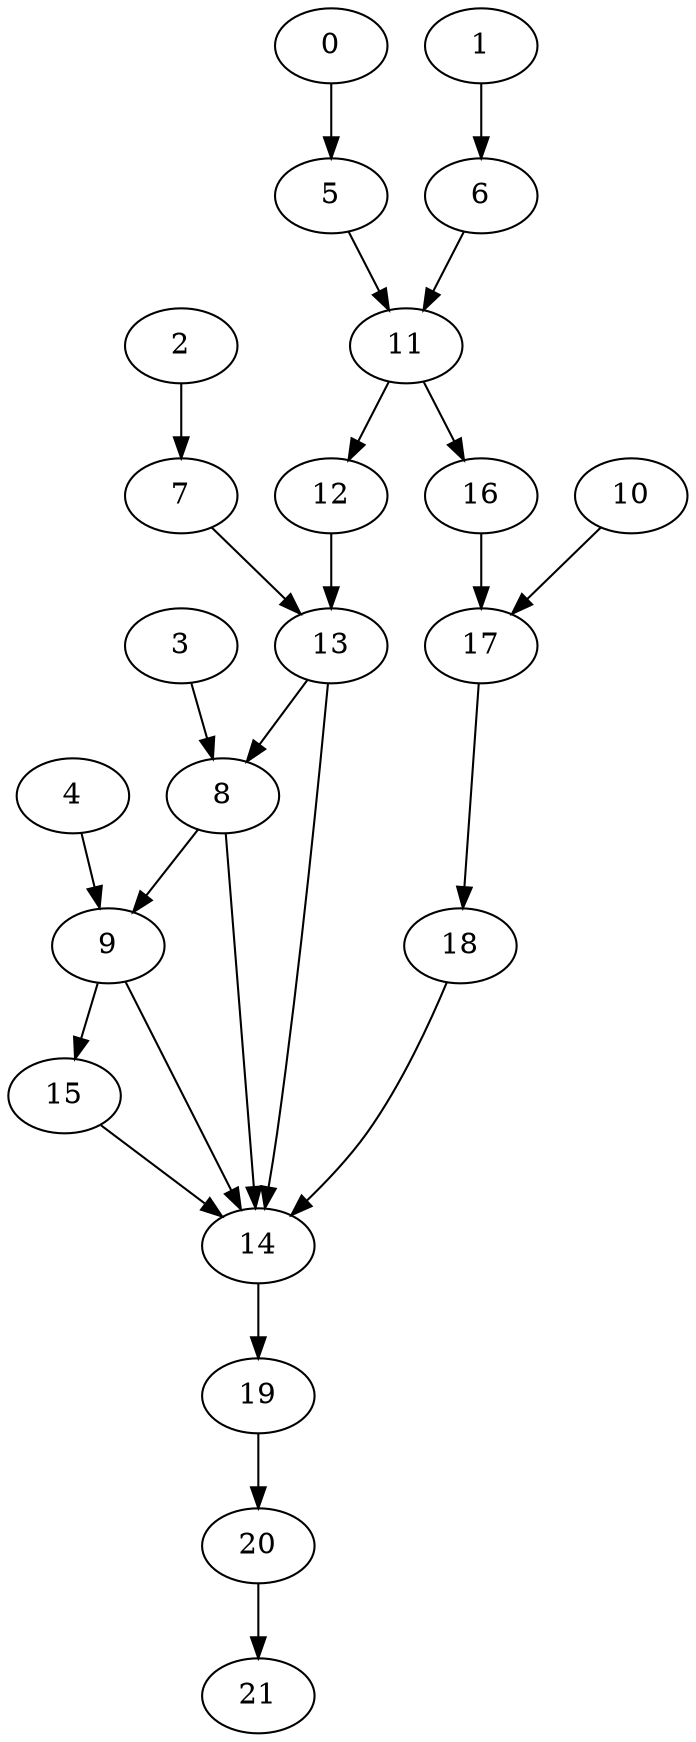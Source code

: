 strict digraph  {
0 [exec=4,period=100000,is_join=False];
1 [exec=5,period=100000,is_join=False];
2 [exec=2,period=120000,is_join=False];
3 [exec=4,period=60000,is_join=False];
4 [exec=7,period=100000,is_join=False];
5 [exec=3,is_join=False];
6 [exec=2,is_join=False];
7 [exec=6,is_join=False];
8 [exec=4,is_join=True];
9 [exec=7,is_join=True];
10 [exec=5,period=25000,is_join=False];
11 [exec=2,is_join=True];
12 [exec=5,is_join=False];
13 [exec=53,is_join=True];
14 [exec=6,period=60000,is_join=True];
15 [exec=3,is_join=False];
16 [exec=8,is_join=False];
17 [exec=71,is_join=True];
18 [exec=1,is_join=False];
19 [exec=4,is_join=False];
20 [exec=5,is_join=False];
21 [exec=4,is_join=False];
0 -> 5  [comm=134,is_update=False];
1 -> 6  [comm=155,is_update=False];
2 -> 7  [comm=173,is_update=False];
3 -> 8  [comm=9758,is_update=True];
4 -> 9  [comm=5129,is_update=True];
5 -> 11  [comm=95,is_update=False];
6 -> 11  [comm=86,is_update=True];
7 -> 13  [comm=94,is_update=False];
8 -> 9  [comm=103,is_update=False];
8 -> 14  [comm=3418,is_update=True];
9 -> 14  [comm=2163,is_update=True];
9 -> 15  [comm=136,is_update=False];
10 -> 17  [comm=12631,is_update=True];
11 -> 12  [comm=102,is_update=False];
11 -> 16  [comm=125,is_update=False];
12 -> 13  [comm=2578,is_update=True];
13 -> 8  [comm=92,is_update=False];
13 -> 14  [comm=5188,is_update=True];
14 -> 19  [comm=94,is_update=False];
15 -> 14  [comm=4476,is_update=True];
16 -> 17  [comm=13642,is_update=False];
17 -> 18  [comm=95,is_update=False];
18 -> 14  [comm=9982,is_update=True];
19 -> 20  [comm=99,is_update=False];
20 -> 21  [comm=97,is_update=False];
}
